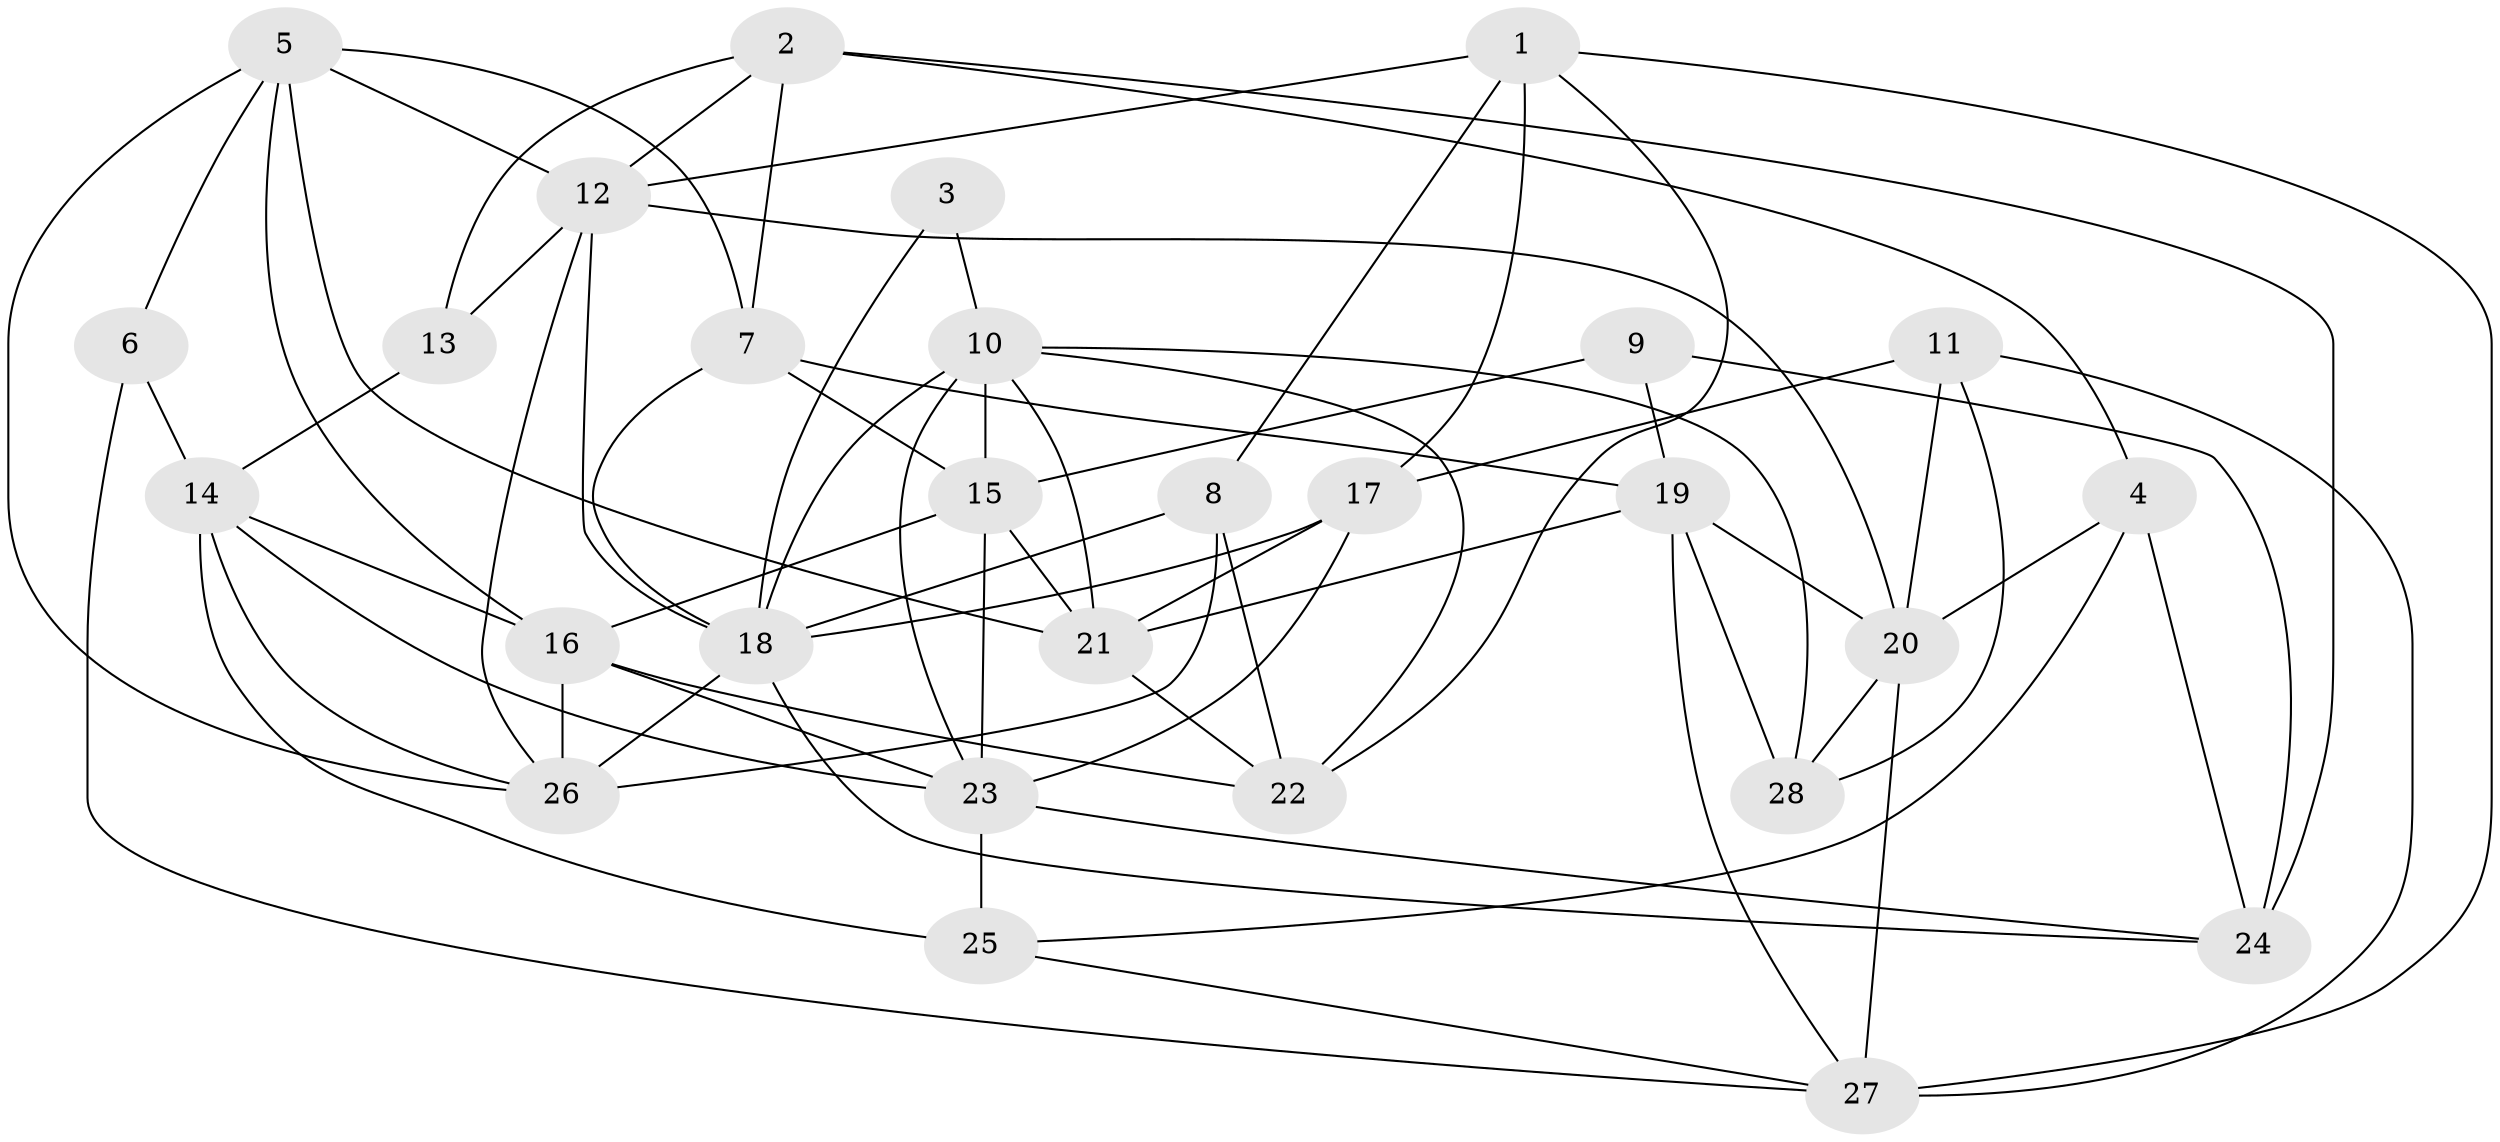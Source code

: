 // original degree distribution, {5: 0.2, 4: 0.18181818181818182, 2: 0.12727272727272726, 3: 0.32727272727272727, 6: 0.10909090909090909, 7: 0.05454545454545454}
// Generated by graph-tools (version 1.1) at 2025/37/03/04/25 23:37:12]
// undirected, 28 vertices, 72 edges
graph export_dot {
  node [color=gray90,style=filled];
  1;
  2;
  3;
  4;
  5;
  6;
  7;
  8;
  9;
  10;
  11;
  12;
  13;
  14;
  15;
  16;
  17;
  18;
  19;
  20;
  21;
  22;
  23;
  24;
  25;
  26;
  27;
  28;
  1 -- 8 [weight=1.0];
  1 -- 12 [weight=1.0];
  1 -- 17 [weight=1.0];
  1 -- 22 [weight=1.0];
  1 -- 27 [weight=1.0];
  2 -- 4 [weight=1.0];
  2 -- 7 [weight=1.0];
  2 -- 12 [weight=1.0];
  2 -- 13 [weight=1.0];
  2 -- 24 [weight=1.0];
  3 -- 10 [weight=1.0];
  3 -- 18 [weight=1.0];
  4 -- 20 [weight=1.0];
  4 -- 24 [weight=1.0];
  4 -- 25 [weight=1.0];
  5 -- 6 [weight=1.0];
  5 -- 7 [weight=1.0];
  5 -- 12 [weight=1.0];
  5 -- 16 [weight=1.0];
  5 -- 21 [weight=1.0];
  5 -- 26 [weight=1.0];
  6 -- 14 [weight=1.0];
  6 -- 27 [weight=1.0];
  7 -- 15 [weight=1.0];
  7 -- 18 [weight=1.0];
  7 -- 19 [weight=1.0];
  8 -- 18 [weight=1.0];
  8 -- 22 [weight=1.0];
  8 -- 26 [weight=1.0];
  9 -- 15 [weight=2.0];
  9 -- 19 [weight=1.0];
  9 -- 24 [weight=3.0];
  10 -- 15 [weight=1.0];
  10 -- 18 [weight=2.0];
  10 -- 21 [weight=1.0];
  10 -- 22 [weight=1.0];
  10 -- 23 [weight=1.0];
  10 -- 28 [weight=2.0];
  11 -- 17 [weight=1.0];
  11 -- 20 [weight=1.0];
  11 -- 27 [weight=1.0];
  11 -- 28 [weight=1.0];
  12 -- 13 [weight=1.0];
  12 -- 18 [weight=1.0];
  12 -- 20 [weight=1.0];
  12 -- 26 [weight=1.0];
  13 -- 14 [weight=1.0];
  14 -- 16 [weight=1.0];
  14 -- 23 [weight=1.0];
  14 -- 25 [weight=1.0];
  14 -- 26 [weight=1.0];
  15 -- 16 [weight=1.0];
  15 -- 21 [weight=1.0];
  15 -- 23 [weight=1.0];
  16 -- 22 [weight=1.0];
  16 -- 23 [weight=1.0];
  16 -- 26 [weight=2.0];
  17 -- 18 [weight=1.0];
  17 -- 21 [weight=1.0];
  17 -- 23 [weight=1.0];
  18 -- 24 [weight=1.0];
  18 -- 26 [weight=1.0];
  19 -- 20 [weight=2.0];
  19 -- 21 [weight=1.0];
  19 -- 27 [weight=1.0];
  19 -- 28 [weight=1.0];
  20 -- 27 [weight=1.0];
  20 -- 28 [weight=1.0];
  21 -- 22 [weight=1.0];
  23 -- 24 [weight=1.0];
  23 -- 25 [weight=2.0];
  25 -- 27 [weight=1.0];
}
